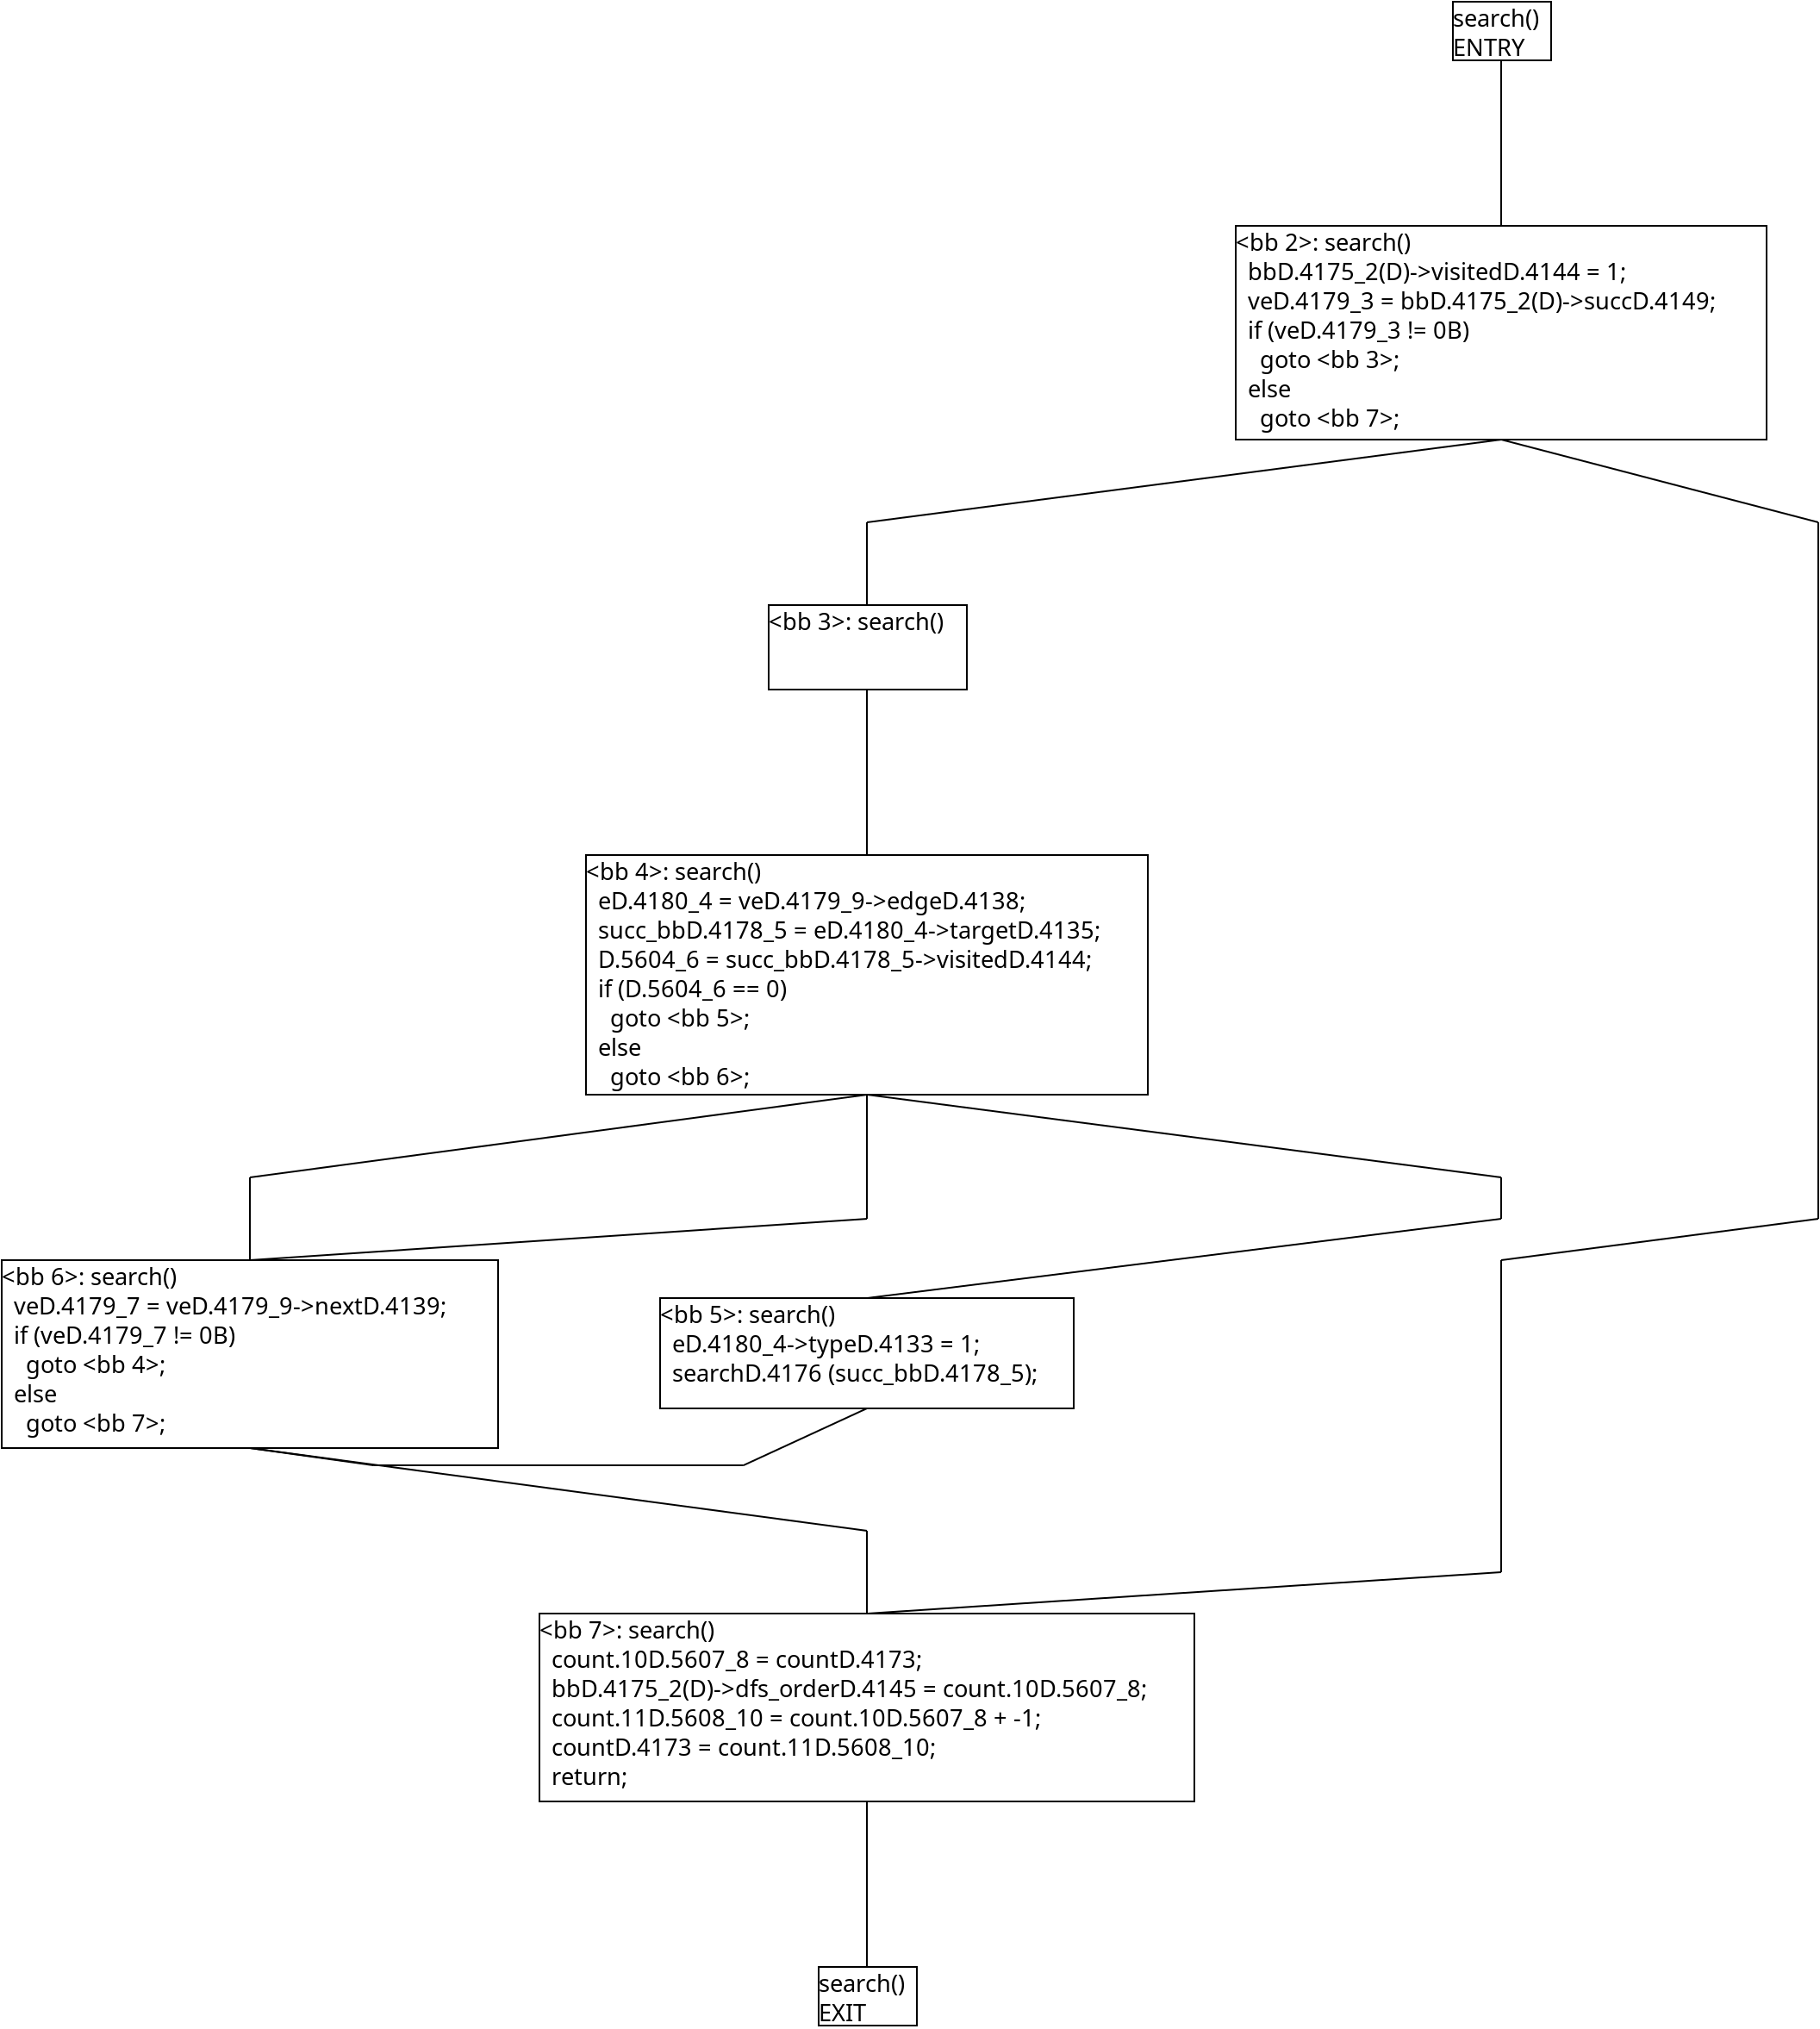 <?xml version="1.0" encoding="UTF-8"?>
<dia:diagram xmlns:dia="http://www.lysator.liu.se/~alla/dia/">
<dia:layer name="Background" visible="true" active="true">
<!-- generated by gml4gtk 3.0  -->
<!-- node 72 in drawing at (854,24) size (57,34) relative level=0 -->
<dia:object type="Standard - Box" version="0" id="O0">
<dia:attribute name="obj_pos">
<dia:point val="85.4,2.4"/>
</dia:attribute>
<dia:attribute name="obj_bb">
<dia:rectangle val="85.4,2.4;91.1,5.8"/>
</dia:attribute>
<dia:attribute name="elem_corner">
<dia:point val="85.4,2.4"/>
</dia:attribute>
<dia:attribute name="elem_width">
<dia:real val="5.7"/>
</dia:attribute>
<dia:attribute name ="elem_height">
<dia:real val="3.4"/>
</dia:attribute>
<dia:attribute name="inner_color">
<dia:color val="#ffffff"/>
</dia:attribute>
<dia:attribute name="show_background">
<dia:boolean val="true"/>
</dia:attribute>
</dia:object>
<dia:object type="Standard - Text" version="1" id="O1">
<dia:attribute name="obj_pos">
<dia:point val="85.4,2.4"/>
</dia:attribute>
<dia:attribute name="text">
<dia:composite type="text">
<dia:attribute name="string">
<dia:string>#search()
ENTRY#</dia:string>
</dia:attribute>
<dia:attribute name="font">
   <dia:font family="sans" style="0" name="Helvetica"/>
</dia:attribute>
<dia:attribute name="height">
  <dia:real val="1.7"/>
</dia:attribute>
</dia:composite>
</dia:attribute>
</dia:object>
<!-- node 73 in drawing at (486,1164) size (57,34) relative level=12 -->
<dia:object type="Standard - Box" version="0" id="O2">
<dia:attribute name="obj_pos">
<dia:point val="48.6,116.4"/>
</dia:attribute>
<dia:attribute name="obj_bb">
<dia:rectangle val="48.6,116.4;54.3,119.8"/>
</dia:attribute>
<dia:attribute name="elem_corner">
<dia:point val="48.6,116.4"/>
</dia:attribute>
<dia:attribute name="elem_width">
<dia:real val="5.7"/>
</dia:attribute>
<dia:attribute name ="elem_height">
<dia:real val="3.4"/>
</dia:attribute>
<dia:attribute name="inner_color">
<dia:color val="#ffffff"/>
</dia:attribute>
<dia:attribute name="show_background">
<dia:boolean val="true"/>
</dia:attribute>
</dia:object>
<dia:object type="Standard - Text" version="1" id="O3">
<dia:attribute name="obj_pos">
<dia:point val="48.6,116.4"/>
</dia:attribute>
<dia:attribute name="text">
<dia:composite type="text">
<dia:attribute name="string">
<dia:string>#search()
EXIT#</dia:string>
</dia:attribute>
<dia:attribute name="font">
   <dia:font family="sans" style="0" name="Helvetica"/>
</dia:attribute>
<dia:attribute name="height">
  <dia:real val="1.7"/>
</dia:attribute>
</dia:composite>
</dia:attribute>
</dia:object>
<!-- node 3 in drawing at (728,154) size (308,124) relative level=2 -->
<dia:object type="Standard - Box" version="0" id="O4">
<dia:attribute name="obj_pos">
<dia:point val="72.8,15.4"/>
</dia:attribute>
<dia:attribute name="obj_bb">
<dia:rectangle val="72.8,15.4;103.6,27.8"/>
</dia:attribute>
<dia:attribute name="elem_corner">
<dia:point val="72.8,15.4"/>
</dia:attribute>
<dia:attribute name="elem_width">
<dia:real val="30.8"/>
</dia:attribute>
<dia:attribute name ="elem_height">
<dia:real val="12.4"/>
</dia:attribute>
<dia:attribute name="inner_color">
<dia:color val="#ffffff"/>
</dia:attribute>
<dia:attribute name="show_background">
<dia:boolean val="true"/>
</dia:attribute>
</dia:object>
<dia:object type="Standard - Text" version="1" id="O5">
<dia:attribute name="obj_pos">
<dia:point val="72.8,15.4"/>
</dia:attribute>
<dia:attribute name="text">
<dia:composite type="text">
<dia:attribute name="string">
<dia:string>#&lt;bb 2&gt;: search()
  bbD.4175_2(D)-&gt;visitedD.4144 = 1;  
  veD.4179_3 = bbD.4175_2(D)-&gt;succD.4149;  
  if (veD.4179_3 != 0B)  
    goto &lt;bb 3&gt;;  
  else  
    goto &lt;bb 7&gt;;  
#</dia:string>
</dia:attribute>
<dia:attribute name="font">
   <dia:font family="sans" style="0" name="Helvetica"/>
</dia:attribute>
<dia:attribute name="height">
  <dia:real val="1.7"/>
</dia:attribute>
</dia:composite>
</dia:attribute>
</dia:object>
<!-- node 4 in drawing at (457,374) size (115,49) relative level=4 -->
<dia:object type="Standard - Box" version="0" id="O6">
<dia:attribute name="obj_pos">
<dia:point val="45.7,37.4"/>
</dia:attribute>
<dia:attribute name="obj_bb">
<dia:rectangle val="45.7,37.4;57.2,42.3"/>
</dia:attribute>
<dia:attribute name="elem_corner">
<dia:point val="45.7,37.4"/>
</dia:attribute>
<dia:attribute name="elem_width">
<dia:real val="11.5"/>
</dia:attribute>
<dia:attribute name ="elem_height">
<dia:real val="4.9"/>
</dia:attribute>
<dia:attribute name="inner_color">
<dia:color val="#ffffff"/>
</dia:attribute>
<dia:attribute name="show_background">
<dia:boolean val="true"/>
</dia:attribute>
</dia:object>
<dia:object type="Standard - Text" version="1" id="O7">
<dia:attribute name="obj_pos">
<dia:point val="45.7,37.4"/>
</dia:attribute>
<dia:attribute name="text">
<dia:composite type="text">
<dia:attribute name="string">
<dia:string>#&lt;bb 3&gt;: search()
   
#</dia:string>
</dia:attribute>
<dia:attribute name="font">
   <dia:font family="sans" style="0" name="Helvetica"/>
</dia:attribute>
<dia:attribute name="height">
  <dia:real val="1.7"/>
</dia:attribute>
</dia:composite>
</dia:attribute>
</dia:object>
<!-- node 5 in drawing at (324,959) size (380,109) relative level=10 -->
<dia:object type="Standard - Box" version="0" id="O8">
<dia:attribute name="obj_pos">
<dia:point val="32.4,95.9"/>
</dia:attribute>
<dia:attribute name="obj_bb">
<dia:rectangle val="32.4,95.9;70.4,106.8"/>
</dia:attribute>
<dia:attribute name="elem_corner">
<dia:point val="32.4,95.9"/>
</dia:attribute>
<dia:attribute name="elem_width">
<dia:real val="38.0"/>
</dia:attribute>
<dia:attribute name ="elem_height">
<dia:real val="10.9"/>
</dia:attribute>
<dia:attribute name="inner_color">
<dia:color val="#ffffff"/>
</dia:attribute>
<dia:attribute name="show_background">
<dia:boolean val="true"/>
</dia:attribute>
</dia:object>
<dia:object type="Standard - Text" version="1" id="O9">
<dia:attribute name="obj_pos">
<dia:point val="32.4,95.9"/>
</dia:attribute>
<dia:attribute name="text">
<dia:composite type="text">
<dia:attribute name="string">
<dia:string>#&lt;bb 7&gt;: search()
  count.10D.5607_8 = countD.4173;  
  bbD.4175_2(D)-&gt;dfs_orderD.4145 = count.10D.5607_8;  
  count.11D.5608_10 = count.10D.5607_8 + -1;  
  countD.4173 = count.11D.5608_10;  
  return;  
#</dia:string>
</dia:attribute>
<dia:attribute name="font">
   <dia:font family="sans" style="0" name="Helvetica"/>
</dia:attribute>
<dia:attribute name="height">
  <dia:real val="1.7"/>
</dia:attribute>
</dia:composite>
</dia:attribute>
</dia:object>
<!-- node 6 in drawing at (351,519) size (326,139) relative level=6 -->
<dia:object type="Standard - Box" version="0" id="O10">
<dia:attribute name="obj_pos">
<dia:point val="35.1,51.9"/>
</dia:attribute>
<dia:attribute name="obj_bb">
<dia:rectangle val="35.1,51.9;67.7,65.8"/>
</dia:attribute>
<dia:attribute name="elem_corner">
<dia:point val="35.1,51.9"/>
</dia:attribute>
<dia:attribute name="elem_width">
<dia:real val="32.6"/>
</dia:attribute>
<dia:attribute name ="elem_height">
<dia:real val="13.9"/>
</dia:attribute>
<dia:attribute name="inner_color">
<dia:color val="#ffffff"/>
</dia:attribute>
<dia:attribute name="show_background">
<dia:boolean val="true"/>
</dia:attribute>
</dia:object>
<dia:object type="Standard - Text" version="1" id="O11">
<dia:attribute name="obj_pos">
<dia:point val="35.1,51.9"/>
</dia:attribute>
<dia:attribute name="text">
<dia:composite type="text">
<dia:attribute name="string">
<dia:string>#&lt;bb 4&gt;: search()
  eD.4180_4 = veD.4179_9-&gt;edgeD.4138;  
  succ_bbD.4178_5 = eD.4180_4-&gt;targetD.4135;  
  D.5604_6 = succ_bbD.4178_5-&gt;visitedD.4144;  
  if (D.5604_6 == 0)  
    goto &lt;bb 5&gt;;  
  else  
    goto &lt;bb 6&gt;;  
#</dia:string>
</dia:attribute>
<dia:attribute name="font">
   <dia:font family="sans" style="0" name="Helvetica"/>
</dia:attribute>
<dia:attribute name="height">
  <dia:real val="1.7"/>
</dia:attribute>
</dia:composite>
</dia:attribute>
</dia:object>
<!-- node 7 in drawing at (12,754) size (288,109) relative level=8 -->
<dia:object type="Standard - Box" version="0" id="O12">
<dia:attribute name="obj_pos">
<dia:point val="1.2,75.4"/>
</dia:attribute>
<dia:attribute name="obj_bb">
<dia:rectangle val="1.2,75.4;30.0,86.3"/>
</dia:attribute>
<dia:attribute name="elem_corner">
<dia:point val="1.2,75.4"/>
</dia:attribute>
<dia:attribute name="elem_width">
<dia:real val="28.8"/>
</dia:attribute>
<dia:attribute name ="elem_height">
<dia:real val="10.9"/>
</dia:attribute>
<dia:attribute name="inner_color">
<dia:color val="#ffffff"/>
</dia:attribute>
<dia:attribute name="show_background">
<dia:boolean val="true"/>
</dia:attribute>
</dia:object>
<dia:object type="Standard - Text" version="1" id="O13">
<dia:attribute name="obj_pos">
<dia:point val="1.2,75.4"/>
</dia:attribute>
<dia:attribute name="text">
<dia:composite type="text">
<dia:attribute name="string">
<dia:string>#&lt;bb 6&gt;: search()
  veD.4179_7 = veD.4179_9-&gt;nextD.4139;  
  if (veD.4179_7 != 0B)  
    goto &lt;bb 4&gt;;  
  else  
    goto &lt;bb 7&gt;;  
#</dia:string>
</dia:attribute>
<dia:attribute name="font">
   <dia:font family="sans" style="0" name="Helvetica"/>
</dia:attribute>
<dia:attribute name="height">
  <dia:real val="1.7"/>
</dia:attribute>
</dia:composite>
</dia:attribute>
</dia:object>
<!-- node 8 in drawing at (394,776) size (240,64) relative level=8 -->
<dia:object type="Standard - Box" version="0" id="O14">
<dia:attribute name="obj_pos">
<dia:point val="39.4,77.6"/>
</dia:attribute>
<dia:attribute name="obj_bb">
<dia:rectangle val="39.4,77.6;63.4,84.0"/>
</dia:attribute>
<dia:attribute name="elem_corner">
<dia:point val="39.4,77.6"/>
</dia:attribute>
<dia:attribute name="elem_width">
<dia:real val="24.0"/>
</dia:attribute>
<dia:attribute name ="elem_height">
<dia:real val="6.4"/>
</dia:attribute>
<dia:attribute name="inner_color">
<dia:color val="#ffffff"/>
</dia:attribute>
<dia:attribute name="show_background">
<dia:boolean val="true"/>
</dia:attribute>
</dia:object>
<dia:object type="Standard - Text" version="1" id="O15">
<dia:attribute name="obj_pos">
<dia:point val="39.4,77.6"/>
</dia:attribute>
<dia:attribute name="text">
<dia:composite type="text">
<dia:attribute name="string">
<dia:string>#&lt;bb 5&gt;: search()
  eD.4180_4-&gt;typeD.4133 = 1;  
  searchD.4176 (succ_bbD.4178_5);  
#</dia:string>
</dia:attribute>
<dia:attribute name="font">
   <dia:font family="sans" style="0" name="Helvetica"/>
</dia:attribute>
<dia:attribute name="height">
  <dia:real val="1.7"/>
</dia:attribute>
</dia:composite>
</dia:attribute>
</dia:object>
<!-- horizontal edge from (real) node 8 to (real) node 7 -->
<dia:object type="Standard - Line" version="0" id="O16">
<dia:attribute name="obj_pos">
<dia:point val="51.4,84.0"/>
</dia:attribute>
<dia:attribute name="obj_bb">
<dia:rectangle val="51.4,84.0;51.4,87.3"/>
</dia:attribute>
<dia:attribute name="conn_endpoints">
<dia:point val="51.4,84.0"/>
<dia:point val="44.24,87.3"/>
</dia:attribute>
<dia:attribute name="numcp">
<dia:int val="1"/>
</dia:attribute>
</dia:object>
<dia:object type="Standard - Line" version="0" id="O17">
<dia:attribute name="obj_pos">
<dia:point val="44.24,87.3"/>
</dia:attribute>
<dia:attribute name="obj_bb">
<dia:rectangle val="44.24,87.3;44.24,87.3"/>
</dia:attribute>
<dia:attribute name="conn_endpoints">
<dia:point val="44.24,87.3"/>
<dia:point val="22.76,87.3"/>
</dia:attribute>
<dia:attribute name="numcp">
<dia:int val="1"/>
</dia:attribute>
</dia:object>
<dia:object type="Standard - Line" version="0" id="O18">
<dia:attribute name="obj_pos">
<dia:point val="22.76,87.3"/>
</dia:attribute>
<dia:attribute name="obj_bb">
<dia:rectangle val="22.76,87.3;22.76,86.3"/>
</dia:attribute>
<dia:attribute name="conn_endpoints">
<dia:point val="22.76,87.3"/>
<dia:point val="15.6,86.3"/>
</dia:attribute>
<dia:attribute name="numcp">
<dia:int val="1"/>
</dia:attribute>
</dia:object>
<!-- edge from real node 72 to dummy node nr=9 -->
<dia:object type="Standard - Line" version="0" id="O19">
<dia:attribute name="obj_pos">
<dia:point val="88.2,5.8"/>
</dia:attribute>
<dia:attribute name="obj_bb">
<dia:rectangle val="88.2,5.8;88.2,10.6"/>
</dia:attribute>
<dia:attribute name="conn_endpoints">
<dia:point val="88.2,5.8"/>
<dia:point val="88.2,10.6"/>
</dia:attribute>
<dia:attribute name="numcp">
<dia:int val="1"/>
</dia:attribute>
</dia:object>
<dia:object type="Standard - Line" version="0" id="O20">
<dia:attribute name="obj_pos">
<dia:point val="88.2,10.6"/>
</dia:attribute>
<dia:attribute name="obj_bb">
<dia:rectangle val="88.2,10.6;88.2,11.8"/>
</dia:attribute>
<dia:attribute name="conn_endpoints">
<dia:point val="88.2,10.6"/>
<dia:point val="88.2,11.8"/>
</dia:attribute>
<dia:attribute name="numcp">
<dia:int val="1"/>
</dia:attribute>
</dia:object>
<dia:object type="Standard - Line" version="0" id="O21">
<dia:attribute name="obj_pos">
<dia:point val="88.2,11.8"/>
</dia:attribute>
<dia:attribute name="obj_bb">
<dia:rectangle val="88.2,11.8;88.2,13.0"/>
</dia:attribute>
<dia:attribute name="conn_endpoints">
<dia:point val="88.2,11.8"/>
<dia:point val="88.2,13.0"/>
</dia:attribute>
<dia:attribute name="numcp">
<dia:int val="1"/>
</dia:attribute>
</dia:object>
<dia:object type="Standard - Line" version="0" id="O22">
<dia:attribute name="obj_pos">
<dia:point val="88.2,13.0"/>
</dia:attribute>
<dia:attribute name="obj_bb">
<dia:rectangle val="88.2,13.0;88.2,15.4"/>
</dia:attribute>
<dia:attribute name="conn_endpoints">
<dia:point val="88.2,13.0"/>
<dia:point val="88.2,15.4"/>
</dia:attribute>
<dia:attribute name="numcp">
<dia:int val="1"/>
</dia:attribute>
</dia:object>
<!-- edge from real node 3 to dummy node nr=10 -->
<dia:object type="Standard - Line" version="0" id="O23">
<dia:attribute name="obj_pos">
<dia:point val="88.2,27.8"/>
</dia:attribute>
<dia:attribute name="obj_bb">
<dia:rectangle val="88.2,27.8;88.2,32.6"/>
</dia:attribute>
<dia:attribute name="conn_endpoints">
<dia:point val="88.2,27.8"/>
<dia:point val="51.4,32.6"/>
</dia:attribute>
<dia:attribute name="numcp">
<dia:int val="1"/>
</dia:attribute>
</dia:object>
<dia:object type="Standard - Line" version="0" id="O24">
<dia:attribute name="obj_pos">
<dia:point val="51.4,32.6"/>
</dia:attribute>
<dia:attribute name="obj_bb">
<dia:rectangle val="51.4,32.6;51.4,33.8"/>
</dia:attribute>
<dia:attribute name="conn_endpoints">
<dia:point val="51.4,32.6"/>
<dia:point val="51.4,33.8"/>
</dia:attribute>
<dia:attribute name="numcp">
<dia:int val="1"/>
</dia:attribute>
</dia:object>
<dia:object type="Standard - Line" version="0" id="O25">
<dia:attribute name="obj_pos">
<dia:point val="51.4,33.8"/>
</dia:attribute>
<dia:attribute name="obj_bb">
<dia:rectangle val="51.4,33.8;51.4,35.0"/>
</dia:attribute>
<dia:attribute name="conn_endpoints">
<dia:point val="51.4,33.8"/>
<dia:point val="51.4,35.0"/>
</dia:attribute>
<dia:attribute name="numcp">
<dia:int val="1"/>
</dia:attribute>
</dia:object>
<dia:object type="Standard - Line" version="0" id="O26">
<dia:attribute name="obj_pos">
<dia:point val="51.4,35.0"/>
</dia:attribute>
<dia:attribute name="obj_bb">
<dia:rectangle val="51.4,35.0;51.4,37.4"/>
</dia:attribute>
<dia:attribute name="conn_endpoints">
<dia:point val="51.4,35.0"/>
<dia:point val="51.4,37.4"/>
</dia:attribute>
<dia:attribute name="numcp">
<dia:int val="1"/>
</dia:attribute>
</dia:object>
<!-- edge from real node 3 to dummy node nr=11 -->
<dia:object type="Standard - Line" version="0" id="O27">
<dia:attribute name="obj_pos">
<dia:point val="88.2,27.8"/>
</dia:attribute>
<dia:attribute name="obj_bb">
<dia:rectangle val="88.2,27.8;88.2,32.6"/>
</dia:attribute>
<dia:attribute name="conn_endpoints">
<dia:point val="88.2,27.8"/>
<dia:point val="106.6,32.6"/>
</dia:attribute>
<dia:attribute name="numcp">
<dia:int val="1"/>
</dia:attribute>
</dia:object>
<dia:object type="Standard - Line" version="0" id="O28">
<dia:attribute name="obj_pos">
<dia:point val="106.6,32.6"/>
</dia:attribute>
<dia:attribute name="obj_bb">
<dia:rectangle val="106.6,32.6;106.6,33.8"/>
</dia:attribute>
<dia:attribute name="conn_endpoints">
<dia:point val="106.6,32.6"/>
<dia:point val="106.6,33.8"/>
</dia:attribute>
<dia:attribute name="numcp">
<dia:int val="1"/>
</dia:attribute>
</dia:object>
<!-- edge from dummy node nr=11 to dummy node nr=12 -->
<dia:object type="Standard - Line" version="0" id="O29">
<dia:attribute name="obj_pos">
<dia:point val="106.6,33.8"/>
</dia:attribute>
<dia:attribute name="obj_bb">
<dia:rectangle val="106.6,33.8;106.6,35.0"/>
</dia:attribute>
<dia:attribute name="conn_endpoints">
<dia:point val="106.6,33.8"/>
<dia:point val="106.6,35.0"/>
</dia:attribute>
<dia:attribute name="numcp">
<dia:int val="1"/>
</dia:attribute>
</dia:object>
<dia:object type="Standard - Line" version="0" id="O30">
<dia:attribute name="obj_pos">
<dia:point val="106.6,35.0"/>
</dia:attribute>
<dia:attribute name="obj_bb">
<dia:rectangle val="106.6,35.0;106.6,37.4"/>
</dia:attribute>
<dia:attribute name="conn_endpoints">
<dia:point val="106.6,35.0"/>
<dia:point val="106.6,37.4"/>
</dia:attribute>
<dia:attribute name="numcp">
<dia:int val="1"/>
</dia:attribute>
</dia:object>
<dia:object type="Standard - Line" version="0" id="O31">
<dia:attribute name="obj_pos">
<dia:point val="106.6,37.4"/>
</dia:attribute>
<dia:attribute name="obj_bb">
<dia:rectangle val="106.6,37.4;106.6,39.8"/>
</dia:attribute>
<dia:attribute name="conn_endpoints">
<dia:point val="106.6,37.4"/>
<dia:point val="106.6,39.8"/>
</dia:attribute>
<dia:attribute name="numcp">
<dia:int val="1"/>
</dia:attribute>
</dia:object>
<!-- edge from dummy node nr=12 to dummy node nr=13 -->
<dia:object type="Standard - Line" version="0" id="O31">
<dia:attribute name="obj_pos">
<dia:point val="106.6,39.8"/>
</dia:attribute>
<dia:attribute name="obj_bb">
<dia:rectangle val="106.6,39.8;106.6,42.2"/>
</dia:attribute>
<dia:attribute name="conn_endpoints">
<dia:point val="106.6,39.8"/>
<dia:point val="106.6,42.2"/>
</dia:attribute>
<dia:attribute name="numcp">
<dia:int val="1"/>
</dia:attribute>
</dia:object>
<dia:object type="Standard - Line" version="0" id="O32">
<dia:attribute name="obj_pos">
<dia:point val="106.6,42.2"/>
</dia:attribute>
<dia:attribute name="obj_bb">
<dia:rectangle val="106.6,42.2;106.6,47.1"/>
</dia:attribute>
<dia:attribute name="conn_endpoints">
<dia:point val="106.6,42.2"/>
<dia:point val="106.6,47.1"/>
</dia:attribute>
<dia:attribute name="numcp">
<dia:int val="1"/>
</dia:attribute>
</dia:object>
<dia:object type="Standard - Line" version="0" id="O33">
<dia:attribute name="obj_pos">
<dia:point val="106.6,47.1"/>
</dia:attribute>
<dia:attribute name="obj_bb">
<dia:rectangle val="106.6,47.1;106.6,48.3"/>
</dia:attribute>
<dia:attribute name="conn_endpoints">
<dia:point val="106.6,47.1"/>
<dia:point val="106.6,48.3"/>
</dia:attribute>
<dia:attribute name="numcp">
<dia:int val="1"/>
</dia:attribute>
</dia:object>
<!-- edge from dummy node nr=13 to dummy node nr=14 -->
<dia:object type="Standard - Line" version="0" id="O33">
<dia:attribute name="obj_pos">
<dia:point val="106.6,48.3"/>
</dia:attribute>
<dia:attribute name="obj_bb">
<dia:rectangle val="106.6,48.3;106.6,49.5"/>
</dia:attribute>
<dia:attribute name="conn_endpoints">
<dia:point val="106.6,48.3"/>
<dia:point val="106.6,49.5"/>
</dia:attribute>
<dia:attribute name="numcp">
<dia:int val="1"/>
</dia:attribute>
</dia:object>
<dia:object type="Standard - Line" version="0" id="O34">
<dia:attribute name="obj_pos">
<dia:point val="106.6,49.5"/>
</dia:attribute>
<dia:attribute name="obj_bb">
<dia:rectangle val="106.6,49.5;106.6,51.9"/>
</dia:attribute>
<dia:attribute name="conn_endpoints">
<dia:point val="106.6,49.5"/>
<dia:point val="106.6,51.9"/>
</dia:attribute>
<dia:attribute name="numcp">
<dia:int val="1"/>
</dia:attribute>
</dia:object>
<dia:object type="Standard - Line" version="0" id="O35">
<dia:attribute name="obj_pos">
<dia:point val="106.6,51.9"/>
</dia:attribute>
<dia:attribute name="obj_bb">
<dia:rectangle val="106.6,51.9;106.6,58.8"/>
</dia:attribute>
<dia:attribute name="conn_endpoints">
<dia:point val="106.6,51.9"/>
<dia:point val="106.6,58.8"/>
</dia:attribute>
<dia:attribute name="numcp">
<dia:int val="1"/>
</dia:attribute>
</dia:object>
<!-- edge from dummy node nr=14 to dummy node nr=15 -->
<dia:object type="Standard - Line" version="0" id="O35">
<dia:attribute name="obj_pos">
<dia:point val="106.6,58.8"/>
</dia:attribute>
<dia:attribute name="obj_bb">
<dia:rectangle val="106.6,58.8;106.6,65.7"/>
</dia:attribute>
<dia:attribute name="conn_endpoints">
<dia:point val="106.6,58.8"/>
<dia:point val="106.6,65.7"/>
</dia:attribute>
<dia:attribute name="numcp">
<dia:int val="1"/>
</dia:attribute>
</dia:object>
<dia:object type="Standard - Line" version="0" id="O36">
<dia:attribute name="obj_pos">
<dia:point val="106.6,65.7"/>
</dia:attribute>
<dia:attribute name="obj_bb">
<dia:rectangle val="106.6,65.7;106.6,70.6"/>
</dia:attribute>
<dia:attribute name="conn_endpoints">
<dia:point val="106.6,65.7"/>
<dia:point val="106.6,70.6"/>
</dia:attribute>
<dia:attribute name="numcp">
<dia:int val="1"/>
</dia:attribute>
</dia:object>
<dia:object type="Standard - Line" version="0" id="O37">
<dia:attribute name="obj_pos">
<dia:point val="106.6,70.6"/>
</dia:attribute>
<dia:attribute name="obj_bb">
<dia:rectangle val="106.6,70.6;106.6,71.8"/>
</dia:attribute>
<dia:attribute name="conn_endpoints">
<dia:point val="106.6,70.6"/>
<dia:point val="106.6,71.8"/>
</dia:attribute>
<dia:attribute name="numcp">
<dia:int val="1"/>
</dia:attribute>
</dia:object>
<!-- edge from dummy node nr=15 to dummy node nr=16 -->
<dia:object type="Standard - Line" version="0" id="O37">
<dia:attribute name="obj_pos">
<dia:point val="106.6,71.8"/>
</dia:attribute>
<dia:attribute name="obj_bb">
<dia:rectangle val="106.6,71.8;106.6,73.0"/>
</dia:attribute>
<dia:attribute name="conn_endpoints">
<dia:point val="106.6,71.8"/>
<dia:point val="106.6,73.0"/>
</dia:attribute>
<dia:attribute name="numcp">
<dia:int val="1"/>
</dia:attribute>
</dia:object>
<dia:object type="Standard - Line" version="0" id="O38">
<dia:attribute name="obj_pos">
<dia:point val="106.6,73.0"/>
</dia:attribute>
<dia:attribute name="obj_bb">
<dia:rectangle val="106.6,73.0;106.6,75.4"/>
</dia:attribute>
<dia:attribute name="conn_endpoints">
<dia:point val="106.6,73.0"/>
<dia:point val="88.2,75.4"/>
</dia:attribute>
<dia:attribute name="numcp">
<dia:int val="1"/>
</dia:attribute>
</dia:object>
<dia:object type="Standard - Line" version="0" id="O39">
<dia:attribute name="obj_pos">
<dia:point val="88.2,75.4"/>
</dia:attribute>
<dia:attribute name="obj_bb">
<dia:rectangle val="88.2,75.4;88.2,80.8"/>
</dia:attribute>
<dia:attribute name="conn_endpoints">
<dia:point val="88.2,75.4"/>
<dia:point val="88.2,80.8"/>
</dia:attribute>
<dia:attribute name="numcp">
<dia:int val="1"/>
</dia:attribute>
</dia:object>
<!-- edge from dummy node nr=16 to dummy node nr=17 -->
<dia:object type="Standard - Line" version="0" id="O39">
<dia:attribute name="obj_pos">
<dia:point val="88.2,80.8"/>
</dia:attribute>
<dia:attribute name="obj_bb">
<dia:rectangle val="88.2,80.8;88.2,86.2"/>
</dia:attribute>
<dia:attribute name="conn_endpoints">
<dia:point val="88.2,80.8"/>
<dia:point val="88.2,86.2"/>
</dia:attribute>
<dia:attribute name="numcp">
<dia:int val="1"/>
</dia:attribute>
</dia:object>
<dia:object type="Standard - Line" version="0" id="O40">
<dia:attribute name="obj_pos">
<dia:point val="88.2,86.2"/>
</dia:attribute>
<dia:attribute name="obj_bb">
<dia:rectangle val="88.2,86.2;88.2,91.1"/>
</dia:attribute>
<dia:attribute name="conn_endpoints">
<dia:point val="88.2,86.2"/>
<dia:point val="88.2,91.1"/>
</dia:attribute>
<dia:attribute name="numcp">
<dia:int val="1"/>
</dia:attribute>
</dia:object>
<dia:object type="Standard - Line" version="0" id="O41">
<dia:attribute name="obj_pos">
<dia:point val="88.2,91.1"/>
</dia:attribute>
<dia:attribute name="obj_bb">
<dia:rectangle val="88.2,91.1;88.2,92.3"/>
</dia:attribute>
<dia:attribute name="conn_endpoints">
<dia:point val="88.2,91.1"/>
<dia:point val="88.2,92.3"/>
</dia:attribute>
<dia:attribute name="numcp">
<dia:int val="1"/>
</dia:attribute>
</dia:object>
<dia:object type="Standard - Line" version="0" id="O41">
<dia:attribute name="obj_pos">
<dia:point val="88.2,92.3"/>
</dia:attribute>
<dia:attribute name="obj_bb">
<dia:rectangle val="88.2,92.3;88.2,93.5"/>
</dia:attribute>
<dia:attribute name="conn_endpoints">
<dia:point val="88.2,92.3"/>
<dia:point val="88.2,93.5"/>
</dia:attribute>
<dia:attribute name="numcp">
<dia:int val="1"/>
</dia:attribute>
</dia:object>
<dia:object type="Standard - Line" version="0" id="O42">
<dia:attribute name="obj_pos">
<dia:point val="88.2,93.5"/>
</dia:attribute>
<dia:attribute name="obj_bb">
<dia:rectangle val="88.2,93.5;88.2,95.9"/>
</dia:attribute>
<dia:attribute name="conn_endpoints">
<dia:point val="88.2,93.5"/>
<dia:point val="51.4,95.9"/>
</dia:attribute>
<dia:attribute name="numcp">
<dia:int val="1"/>
</dia:attribute>
</dia:object>
<!-- edge from real node 4 to dummy node nr=18 -->
<dia:object type="Standard - Line" version="0" id="O43">
<dia:attribute name="obj_pos">
<dia:point val="51.4,42.3"/>
</dia:attribute>
<dia:attribute name="obj_bb">
<dia:rectangle val="51.4,42.3;51.4,47.1"/>
</dia:attribute>
<dia:attribute name="conn_endpoints">
<dia:point val="51.4,42.3"/>
<dia:point val="51.4,47.1"/>
</dia:attribute>
<dia:attribute name="numcp">
<dia:int val="1"/>
</dia:attribute>
</dia:object>
<dia:object type="Standard - Line" version="0" id="O44">
<dia:attribute name="obj_pos">
<dia:point val="51.4,47.1"/>
</dia:attribute>
<dia:attribute name="obj_bb">
<dia:rectangle val="51.4,47.1;51.4,48.3"/>
</dia:attribute>
<dia:attribute name="conn_endpoints">
<dia:point val="51.4,47.1"/>
<dia:point val="51.4,48.3"/>
</dia:attribute>
<dia:attribute name="numcp">
<dia:int val="1"/>
</dia:attribute>
</dia:object>
<dia:object type="Standard - Line" version="0" id="O45">
<dia:attribute name="obj_pos">
<dia:point val="51.4,48.3"/>
</dia:attribute>
<dia:attribute name="obj_bb">
<dia:rectangle val="51.4,48.3;51.4,49.5"/>
</dia:attribute>
<dia:attribute name="conn_endpoints">
<dia:point val="51.4,48.3"/>
<dia:point val="51.4,49.5"/>
</dia:attribute>
<dia:attribute name="numcp">
<dia:int val="1"/>
</dia:attribute>
</dia:object>
<dia:object type="Standard - Line" version="0" id="O46">
<dia:attribute name="obj_pos">
<dia:point val="51.4,49.5"/>
</dia:attribute>
<dia:attribute name="obj_bb">
<dia:rectangle val="51.4,49.5;51.4,51.9"/>
</dia:attribute>
<dia:attribute name="conn_endpoints">
<dia:point val="51.4,49.5"/>
<dia:point val="51.4,51.9"/>
</dia:attribute>
<dia:attribute name="numcp">
<dia:int val="1"/>
</dia:attribute>
</dia:object>
<!-- edge from real node 6 to dummy node nr=19 -->
<dia:object type="Standard - Line" version="0" id="O47">
<dia:attribute name="obj_pos">
<dia:point val="51.4,65.8"/>
</dia:attribute>
<dia:attribute name="obj_bb">
<dia:rectangle val="51.4,65.8;51.4,70.6"/>
</dia:attribute>
<dia:attribute name="conn_endpoints">
<dia:point val="51.4,65.8"/>
<dia:point val="15.6,70.6"/>
</dia:attribute>
<dia:attribute name="numcp">
<dia:int val="1"/>
</dia:attribute>
</dia:object>
<dia:object type="Standard - Line" version="0" id="O48">
<dia:attribute name="obj_pos">
<dia:point val="15.6,70.6"/>
</dia:attribute>
<dia:attribute name="obj_bb">
<dia:rectangle val="15.6,70.6;15.6,71.8"/>
</dia:attribute>
<dia:attribute name="conn_endpoints">
<dia:point val="15.6,70.6"/>
<dia:point val="15.6,71.8"/>
</dia:attribute>
<dia:attribute name="numcp">
<dia:int val="1"/>
</dia:attribute>
</dia:object>
<dia:object type="Standard - Line" version="0" id="O49">
<dia:attribute name="obj_pos">
<dia:point val="15.6,71.8"/>
</dia:attribute>
<dia:attribute name="obj_bb">
<dia:rectangle val="15.6,71.8;15.6,73.0"/>
</dia:attribute>
<dia:attribute name="conn_endpoints">
<dia:point val="15.6,71.8"/>
<dia:point val="15.6,73.0"/>
</dia:attribute>
<dia:attribute name="numcp">
<dia:int val="1"/>
</dia:attribute>
</dia:object>
<dia:object type="Standard - Line" version="0" id="O50">
<dia:attribute name="obj_pos">
<dia:point val="15.6,73.0"/>
</dia:attribute>
<dia:attribute name="obj_bb">
<dia:rectangle val="15.6,73.0;15.6,75.4"/>
</dia:attribute>
<dia:attribute name="conn_endpoints">
<dia:point val="15.6,73.0"/>
<dia:point val="15.6,75.4"/>
</dia:attribute>
<dia:attribute name="numcp">
<dia:int val="1"/>
</dia:attribute>
</dia:object>
<!-- edge from real node 6 to dummy node nr=20 -->
<dia:object type="Standard - Line" version="0" id="O51">
<dia:attribute name="obj_pos">
<dia:point val="51.4,65.8"/>
</dia:attribute>
<dia:attribute name="obj_bb">
<dia:rectangle val="51.4,65.8;51.4,70.6"/>
</dia:attribute>
<dia:attribute name="conn_endpoints">
<dia:point val="51.4,65.8"/>
<dia:point val="88.2,70.6"/>
</dia:attribute>
<dia:attribute name="numcp">
<dia:int val="1"/>
</dia:attribute>
</dia:object>
<dia:object type="Standard - Line" version="0" id="O52">
<dia:attribute name="obj_pos">
<dia:point val="88.2,70.6"/>
</dia:attribute>
<dia:attribute name="obj_bb">
<dia:rectangle val="88.2,70.6;88.2,71.8"/>
</dia:attribute>
<dia:attribute name="conn_endpoints">
<dia:point val="88.2,70.6"/>
<dia:point val="88.2,71.8"/>
</dia:attribute>
<dia:attribute name="numcp">
<dia:int val="1"/>
</dia:attribute>
</dia:object>
<dia:object type="Standard - Line" version="0" id="O53">
<dia:attribute name="obj_pos">
<dia:point val="88.2,71.8"/>
</dia:attribute>
<dia:attribute name="obj_bb">
<dia:rectangle val="88.2,71.8;88.2,73.0"/>
</dia:attribute>
<dia:attribute name="conn_endpoints">
<dia:point val="88.2,71.8"/>
<dia:point val="88.2,73.0"/>
</dia:attribute>
<dia:attribute name="numcp">
<dia:int val="1"/>
</dia:attribute>
</dia:object>
<dia:object type="Standard - Line" version="0" id="O54">
<dia:attribute name="obj_pos">
<dia:point val="88.2,73.0"/>
</dia:attribute>
<dia:attribute name="obj_bb">
<dia:rectangle val="88.2,73.0;88.2,77.6"/>
</dia:attribute>
<dia:attribute name="conn_endpoints">
<dia:point val="88.2,73.0"/>
<dia:point val="51.4,77.6"/>
</dia:attribute>
<dia:attribute name="numcp">
<dia:int val="1"/>
</dia:attribute>
</dia:object>
<!-- edge from real node 6 to dummy node nr=21 -->
<dia:object type="Standard - Line" version="0" id="O55">
<dia:attribute name="obj_pos">
<dia:point val="51.4,65.8"/>
</dia:attribute>
<dia:attribute name="obj_bb">
<dia:rectangle val="51.4,65.8;51.4,70.6"/>
</dia:attribute>
<dia:attribute name="conn_endpoints">
<dia:point val="51.4,65.8"/>
<dia:point val="51.4,70.6"/>
</dia:attribute>
<dia:attribute name="numcp">
<dia:int val="1"/>
</dia:attribute>
</dia:object>
<dia:object type="Standard - Line" version="0" id="O56">
<dia:attribute name="obj_pos">
<dia:point val="51.4,70.6"/>
</dia:attribute>
<dia:attribute name="obj_bb">
<dia:rectangle val="51.4,70.6;51.4,71.8"/>
</dia:attribute>
<dia:attribute name="conn_endpoints">
<dia:point val="51.4,70.6"/>
<dia:point val="51.4,71.8"/>
</dia:attribute>
<dia:attribute name="numcp">
<dia:int val="1"/>
</dia:attribute>
</dia:object>
<dia:object type="Standard - Line" version="0" id="O57">
<dia:attribute name="obj_pos">
<dia:point val="51.4,71.8"/>
</dia:attribute>
<dia:attribute name="obj_bb">
<dia:rectangle val="51.4,71.8;51.4,73.0"/>
</dia:attribute>
<dia:attribute name="conn_endpoints">
<dia:point val="51.4,71.8"/>
<dia:point val="51.4,73.0"/>
</dia:attribute>
<dia:attribute name="numcp">
<dia:int val="1"/>
</dia:attribute>
</dia:object>
<dia:object type="Standard - Line" version="0" id="O58">
<dia:attribute name="obj_pos">
<dia:point val="51.4,73.0"/>
</dia:attribute>
<dia:attribute name="obj_bb">
<dia:rectangle val="51.4,73.0;51.4,75.4"/>
</dia:attribute>
<dia:attribute name="conn_endpoints">
<dia:point val="51.4,73.0"/>
<dia:point val="15.6,75.4"/>
</dia:attribute>
<dia:attribute name="numcp">
<dia:int val="1"/>
</dia:attribute>
</dia:object>
<!-- edge from real node 7 to dummy node nr=22 -->
<dia:object type="Standard - Line" version="0" id="O59">
<dia:attribute name="obj_pos">
<dia:point val="15.6,86.3"/>
</dia:attribute>
<dia:attribute name="obj_bb">
<dia:rectangle val="15.6,86.3;15.6,91.1"/>
</dia:attribute>
<dia:attribute name="conn_endpoints">
<dia:point val="15.6,86.3"/>
<dia:point val="51.4,91.1"/>
</dia:attribute>
<dia:attribute name="numcp">
<dia:int val="1"/>
</dia:attribute>
</dia:object>
<dia:object type="Standard - Line" version="0" id="O60">
<dia:attribute name="obj_pos">
<dia:point val="51.4,91.1"/>
</dia:attribute>
<dia:attribute name="obj_bb">
<dia:rectangle val="51.4,91.1;51.4,92.3"/>
</dia:attribute>
<dia:attribute name="conn_endpoints">
<dia:point val="51.4,91.1"/>
<dia:point val="51.4,92.3"/>
</dia:attribute>
<dia:attribute name="numcp">
<dia:int val="1"/>
</dia:attribute>
</dia:object>
<dia:object type="Standard - Line" version="0" id="O61">
<dia:attribute name="obj_pos">
<dia:point val="51.4,92.3"/>
</dia:attribute>
<dia:attribute name="obj_bb">
<dia:rectangle val="51.4,92.3;51.4,93.5"/>
</dia:attribute>
<dia:attribute name="conn_endpoints">
<dia:point val="51.4,92.3"/>
<dia:point val="51.4,93.5"/>
</dia:attribute>
<dia:attribute name="numcp">
<dia:int val="1"/>
</dia:attribute>
</dia:object>
<dia:object type="Standard - Line" version="0" id="O62">
<dia:attribute name="obj_pos">
<dia:point val="51.4,93.5"/>
</dia:attribute>
<dia:attribute name="obj_bb">
<dia:rectangle val="51.4,93.5;51.4,95.9"/>
</dia:attribute>
<dia:attribute name="conn_endpoints">
<dia:point val="51.4,93.5"/>
<dia:point val="51.4,95.9"/>
</dia:attribute>
<dia:attribute name="numcp">
<dia:int val="1"/>
</dia:attribute>
</dia:object>
<!-- edge from real node 5 to dummy node nr=23 -->
<dia:object type="Standard - Line" version="0" id="O63">
<dia:attribute name="obj_pos">
<dia:point val="51.4,106.8"/>
</dia:attribute>
<dia:attribute name="obj_bb">
<dia:rectangle val="51.4,106.8;51.4,111.6"/>
</dia:attribute>
<dia:attribute name="conn_endpoints">
<dia:point val="51.4,106.8"/>
<dia:point val="51.4,111.6"/>
</dia:attribute>
<dia:attribute name="numcp">
<dia:int val="1"/>
</dia:attribute>
</dia:object>
<dia:object type="Standard - Line" version="0" id="O64">
<dia:attribute name="obj_pos">
<dia:point val="51.4,111.6"/>
</dia:attribute>
<dia:attribute name="obj_bb">
<dia:rectangle val="51.4,111.6;51.4,112.8"/>
</dia:attribute>
<dia:attribute name="conn_endpoints">
<dia:point val="51.4,111.6"/>
<dia:point val="51.4,112.8"/>
</dia:attribute>
<dia:attribute name="numcp">
<dia:int val="1"/>
</dia:attribute>
</dia:object>
<dia:object type="Standard - Line" version="0" id="O65">
<dia:attribute name="obj_pos">
<dia:point val="51.4,112.8"/>
</dia:attribute>
<dia:attribute name="obj_bb">
<dia:rectangle val="51.4,112.8;51.4,114.0"/>
</dia:attribute>
<dia:attribute name="conn_endpoints">
<dia:point val="51.4,112.8"/>
<dia:point val="51.4,114.0"/>
</dia:attribute>
<dia:attribute name="numcp">
<dia:int val="1"/>
</dia:attribute>
</dia:object>
<dia:object type="Standard - Line" version="0" id="O66">
<dia:attribute name="obj_pos">
<dia:point val="51.4,114.0"/>
</dia:attribute>
<dia:attribute name="obj_bb">
<dia:rectangle val="51.4,114.0;51.4,116.4"/>
</dia:attribute>
<dia:attribute name="conn_endpoints">
<dia:point val="51.4,114.0"/>
<dia:point val="51.4,116.4"/>
</dia:attribute>
<dia:attribute name="numcp">
<dia:int val="1"/>
</dia:attribute>
</dia:object>
</dia:layer>
</dia:diagram>
